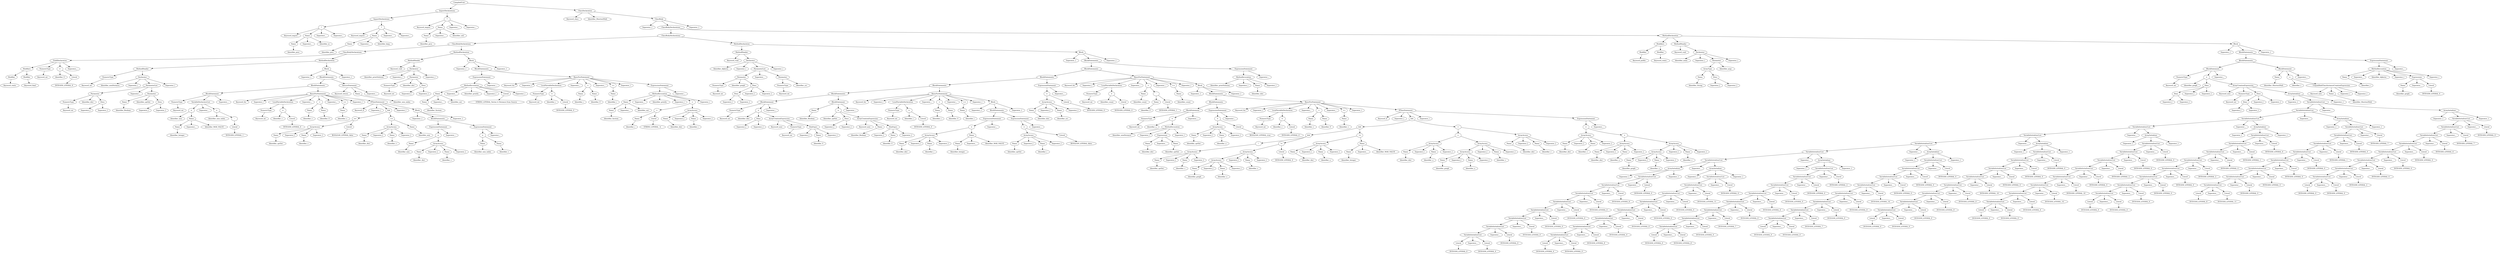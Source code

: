 digraph G{
node[ordering=out]
n1a[label="Identifier_java"]
n1[label="Name"]
n1->n1a
n2b[label="Seperator_."]
n2c[label="Identifier_io"]
n2[label="Name"]
n2->n1
n2->n2b
n2->n2c
n3a[label="Keyword_import"]
n3c[label="Seperator_."]
n3e[label="Seperator_;"]
n3[label="*"]
n3->n3a
n3->n2
n3->n3c
n3->n3e
n4a[label="Identifier_java"]
n4[label="Name"]
n4->n4a
n5b[label="Seperator_."]
n5c[label="Identifier_lang"]
n5[label="Name"]
n5->n4
n5->n5b
n5->n5c
n6a[label="Keyword_import"]
n6c[label="Seperator_."]
n6e[label="Seperator_;"]
n6[label="*"]
n6->n6a
n6->n5
n6->n6c
n6->n6e
n7[label="ImportDeclarations"]
n7->n3
n7->n6
n8a[label="Identifier_java"]
n8[label="Name"]
n8->n8a
n9b[label="Seperator_."]
n9c[label="Identifier_util"]
n9[label="Name"]
n9->n8
n9->n9b
n9->n9c
n10a[label="Keyword_import"]
n10c[label="Seperator_."]
n10e[label="Seperator_;"]
n10[label="*"]
n10->n10a
n10->n9
n10->n10c
n10->n10e
n11[label="ImportDeclarations"]
n11->n7
n11->n10
n12a[label="Keyword_static"]
n12[label="Modifier"]
n12->n12a
n13a[label="Keyword_final"]
n13[label="Modifier"]
n13->n13a
n14[label="Modifiers"]
n14->n12
n14->n13
n15a[label="Keyword_int"]
n15[label="NumericType"]
n15->n15a
n16a[label="INTEGER_LITERAL_9"]
n16[label="Literal"]
n16->n16a
n17a[label="Identifier_V"]
n17[label="="]
n17->n17a
n17->n16
n18d[label="Seperator_;"]
n18[label="FieldDeclaration"]
n18->n14
n18->n15
n18->n17
n18->n18d
n19a[label="Keyword_int"]
n19[label="NumericType"]
n19->n19a
n20a[label="Keyword_int"]
n20[label="NumericType"]
n20->n20a
n21a[label="Seperator_["]
n21b[label="Seperator_]"]
n21[label="Dims"]
n21->n21a
n21->n21b
n22b[label="Identifier_dist"]
n22[label="Parameter"]
n22->n20
n22->n22b
n22->n21
n23a[label="Identifier_Boolean"]
n23[label="Name"]
n23->n23a
n24a[label="Seperator_["]
n24b[label="Seperator_]"]
n24[label="Dims"]
n24->n24a
n24->n24b
n25b[label="Identifier_sptSet"]
n25[label="Parameter"]
n25->n23
n25->n25b
n25->n24
n26b[label="Seperator_,"]
n26[label="ParameterList"]
n26->n22
n26->n26b
n26->n25
n27a[label="Identifier_minDistance"]
n27b[label="Seperator_("]
n27d[label="Seperator_)"]
n27[label="Declarator"]
n27->n27a
n27->n27b
n27->n26
n27->n27d
n28[label="MethodHeader"]
n28->n19
n28->n27
n29a[label="Keyword_int"]
n29[label="NumericType"]
n29->n29a
n30a[label="Identifier_Integer"]
n30[label="Name"]
n30->n30a
n31b[label="Seperator_."]
n31c[label="Identifier_MAX_VALUE"]
n31[label="Name"]
n31->n30
n31->n31b
n31->n31c
n32a[label="Identifier_min"]
n32[label="="]
n32->n32a
n32->n31
n33a[label="INTEGER_LITERAL_1"]
n33[label="Literal"]
n33->n33a
n34[label="-"]
n34->n33
n35a[label="Identifier_min_index"]
n35[label="="]
n35->n35a
n35->n34
n36b[label="Seperator_,"]
n36[label="VariableDeclaratorList"]
n36->n32
n36->n36b
n36->n35
n37c[label="Seperator_;"]
n37[label="BlockStatement"]
n37->n29
n37->n36
n37->n37c
n38a[label="Keyword_int"]
n38[label="NumericType"]
n38->n38a
n39a[label="INTEGER_LITERAL_0"]
n39[label="Literal"]
n39->n39a
n40a[label="Identifier_v"]
n40[label="="]
n40->n40a
n40->n39
n41[label="LocalVariableDeclaration"]
n41->n38
n41->n40
n42a[label="Identifier_v"]
n42[label="Name"]
n42->n42a
n43a[label="Identifier_V"]
n43[label="Name"]
n43->n43a
n44[label="<"]
n44->n42
n44->n43
n45a[label="Identifier_v"]
n45[label="Name"]
n45->n45a
n46[label="++"]
n46->n45
n47a[label="Identifier_sptSet"]
n47[label="Name"]
n47->n47a
n48a[label="Identifier_v"]
n48[label="Name"]
n48->n48a
n49b[label="Seperator_["]
n49d[label="Seperator_]"]
n49[label="ArrayAccess"]
n49->n47
n49->n49b
n49->n48
n49->n49d
n50a[label="BOOLEAN_LITERAL_false"]
n50[label="Literal"]
n50->n50a
n51[label="=="]
n51->n49
n51->n50
n52a[label="Identifier_dist"]
n52[label="Name"]
n52->n52a
n53a[label="Identifier_v"]
n53[label="Name"]
n53->n53a
n54b[label="Seperator_["]
n54d[label="Seperator_]"]
n54[label="ArrayAccess"]
n54->n52
n54->n54b
n54->n53
n54->n54d
n55a[label="Identifier_min"]
n55[label="Name"]
n55->n55a
n56[label="<="]
n56->n54
n56->n55
n57[label="&&"]
n57->n51
n57->n56
n58a[label="Identifier_min"]
n58[label="Name"]
n58->n58a
n59a[label="Identifier_dist"]
n59[label="Name"]
n59->n59a
n60a[label="Identifier_v"]
n60[label="Name"]
n60->n60a
n61b[label="Seperator_["]
n61d[label="Seperator_]"]
n61[label="ArrayAccess"]
n61->n59
n61->n61b
n61->n60
n61->n61d
n62[label="="]
n62->n58
n62->n61
n63b[label="Seperator_;"]
n63[label="ExpressionStatement"]
n63->n62
n63->n63b
n64a[label="Identifier_min_index"]
n64[label="Name"]
n64->n64a
n65a[label="Identifier_v"]
n65[label="Name"]
n65->n65a
n66[label="="]
n66->n64
n66->n65
n67b[label="Seperator_;"]
n67[label="ExpressionStatement"]
n67->n66
n67->n67b
n68[label="BlockStatements"]
n68->n63
n68->n67
n69a[label="Seperator_{"]
n69c[label="Seperator_}"]
n69[label="Block"]
n69->n69a
n69->n68
n69->n69c
n70a[label="Keyword_if"]
n70b[label="Seperator_("]
n70d[label="Seperator_)"]
n70[label="IfThenStatement"]
n70->n70a
n70->n70b
n70->n57
n70->n70d
n70->n69
n71a[label="Keyword_for"]
n71b[label="Seperator_("]
n71d[label="Seperator_;"]
n71f[label="Seperator_;"]
n71h[label="Seperator_)"]
n71[label="BasicForStatement"]
n71->n71a
n71->n71b
n71->n41
n71->n71d
n71->n44
n71->n71f
n71->n46
n71->n71h
n71->n70
n72[label="BlockStatements"]
n72->n37
n72->n71
n73a[label="Identifier_min_index"]
n73[label="Name"]
n73->n73a
n74a[label="Keyword_return"]
n74c[label="Seperator_;"]
n74[label="ReturnStatement"]
n74->n74a
n74->n73
n74->n74c
n75[label="BlockStatements"]
n75->n72
n75->n74
n76a[label="Seperator_{"]
n76c[label="Seperator_}"]
n76[label="Block"]
n76->n76a
n76->n75
n76->n76c
n77[label="MethodDeclaration"]
n77->n28
n77->n76
n78[label="ClassBodyDeclarations"]
n78->n18
n78->n77
n79a[label="Keyword_int"]
n79[label="NumericType"]
n79->n79a
n80a[label="Seperator_["]
n80b[label="Seperator_]"]
n80[label="Dims"]
n80->n80a
n80->n80b
n81b[label="Identifier_dist"]
n81[label="Parameter"]
n81->n79
n81->n81b
n81->n80
n82a[label="Identifier_printSolution"]
n82b[label="Seperator_("]
n82d[label="Seperator_)"]
n82[label="Declarator"]
n82->n82a
n82->n82b
n82->n81
n82->n82d
n83a[label="Keyword_void"]
n83[label="MethodHeader"]
n83->n83a
n83->n82
n84a[label="Identifier_System"]
n84[label="Name"]
n84->n84a
n85b[label="Seperator_."]
n85c[label="Identifier_out"]
n85[label="Name"]
n85->n84
n85->n85b
n85->n85c
n86a[label="STRING_LITERAL_Vertex \t\t Distance from Source"]
n86[label="Literal"]
n86->n86a
n87b[label="Seperator_."]
n87c[label="Identifier_println"]
n87d[label="Seperator_("]
n87f[label="Seperator_)"]
n87[label="MethodInvocation"]
n87->n85
n87->n87b
n87->n87c
n87->n87d
n87->n86
n87->n87f
n88b[label="Seperator_;"]
n88[label="ExpressionStatement"]
n88->n87
n88->n88b
n89a[label="Keyword_int"]
n89[label="NumericType"]
n89->n89a
n90a[label="INTEGER_LITERAL_0"]
n90[label="Literal"]
n90->n90a
n91a[label="Identifier_i"]
n91[label="="]
n91->n91a
n91->n90
n92[label="LocalVariableDeclaration"]
n92->n89
n92->n91
n93a[label="Identifier_i"]
n93[label="Name"]
n93->n93a
n94a[label="Identifier_V"]
n94[label="Name"]
n94->n94a
n95[label="<"]
n95->n93
n95->n94
n96a[label="Identifier_i"]
n96[label="Name"]
n96->n96a
n97[label="++"]
n97->n96
n98a[label="Identifier_System"]
n98[label="Name"]
n98->n98a
n99b[label="Seperator_."]
n99c[label="Identifier_out"]
n99[label="Name"]
n99->n98
n99->n99b
n99->n99c
n100a[label="Identifier_i"]
n100[label="Name"]
n100->n100a
n101a[label="STRING_LITERAL_ \t\t "]
n101[label="Literal"]
n101->n101a
n102[label="+"]
n102->n100
n102->n101
n103a[label="Identifier_dist"]
n103[label="Name"]
n103->n103a
n104a[label="Identifier_i"]
n104[label="Name"]
n104->n104a
n105b[label="Seperator_["]
n105d[label="Seperator_]"]
n105[label="ArrayAccess"]
n105->n103
n105->n105b
n105->n104
n105->n105d
n106[label="+"]
n106->n102
n106->n105
n107b[label="Seperator_."]
n107c[label="Identifier_println"]
n107d[label="Seperator_("]
n107f[label="Seperator_)"]
n107[label="MethodInvocation"]
n107->n99
n107->n107b
n107->n107c
n107->n107d
n107->n106
n107->n107f
n108b[label="Seperator_;"]
n108[label="ExpressionStatement"]
n108->n107
n108->n108b
n109a[label="Keyword_for"]
n109b[label="Seperator_("]
n109d[label="Seperator_;"]
n109f[label="Seperator_;"]
n109h[label="Seperator_)"]
n109[label="BasicForStatement"]
n109->n109a
n109->n109b
n109->n92
n109->n109d
n109->n95
n109->n109f
n109->n97
n109->n109h
n109->n108
n110[label="BlockStatements"]
n110->n88
n110->n109
n111a[label="Seperator_{"]
n111c[label="Seperator_}"]
n111[label="Block"]
n111->n111a
n111->n110
n111->n111c
n112[label="MethodDeclaration"]
n112->n83
n112->n111
n113[label="ClassBodyDeclarations"]
n113->n78
n113->n112
n114a[label="Keyword_int"]
n114[label="NumericType"]
n114->n114a
n115a[label="Seperator_["]
n115b[label="Seperator_]"]
n115[label="Dims"]
n115->n115a
n115->n115b
n116b[label="Seperator_["]
n116c[label="Seperator_]"]
n116[label="Dims"]
n116->n115
n116->n116b
n116->n116c
n117b[label="Identifier_graph"]
n117[label="Parameter"]
n117->n114
n117->n117b
n117->n116
n118a[label="Keyword_int"]
n118[label="NumericType"]
n118->n118a
n119b[label="Identifier_src"]
n119[label="Parameter"]
n119->n118
n119->n119b
n120b[label="Seperator_,"]
n120[label="ParameterList"]
n120->n117
n120->n120b
n120->n119
n121a[label="Identifier_dijkstra"]
n121b[label="Seperator_("]
n121d[label="Seperator_)"]
n121[label="Declarator"]
n121->n121a
n121->n121b
n121->n120
n121->n121d
n122a[label="Keyword_void"]
n122[label="MethodHeader"]
n122->n122a
n122->n121
n123a[label="Keyword_int"]
n123[label="NumericType"]
n123->n123a
n124a[label="Seperator_["]
n124b[label="Seperator_]"]
n124[label="Dims"]
n124->n124a
n124->n124b
n125a[label="Keyword_int"]
n125[label="NumericType"]
n125->n125a
n126a[label="Identifier_V"]
n126[label="Name"]
n126->n126a
n127a[label="Seperator_["]
n127c[label="Seperator_]"]
n127[label="DimExprs"]
n127->n127a
n127->n126
n127->n127c
n128a[label="Keyword_new"]
n128[label="ArrayCreationExpression"]
n128->n128a
n128->n125
n128->n127
n129a[label="Identifier_dist"]
n129[label="="]
n129->n129a
n129->n124
n129->n128
n130c[label="Seperator_;"]
n130[label="BlockStatement"]
n130->n123
n130->n129
n130->n130c
n131a[label="Identifier_Boolean"]
n131[label="Name"]
n131->n131a
n132a[label="Seperator_["]
n132b[label="Seperator_]"]
n132[label="Dims"]
n132->n132a
n132->n132b
n133a[label="Identifier_Boolean"]
n133[label="Name"]
n133->n133a
n134a[label="Identifier_V"]
n134[label="Name"]
n134->n134a
n135a[label="Seperator_["]
n135c[label="Seperator_]"]
n135[label="DimExprs"]
n135->n135a
n135->n134
n135->n135c
n136a[label="Keyword_new"]
n136[label="ArrayCreationExpression"]
n136->n136a
n136->n133
n136->n135
n137a[label="Identifier_sptSet"]
n137[label="="]
n137->n137a
n137->n132
n137->n136
n138c[label="Seperator_;"]
n138[label="BlockStatement"]
n138->n131
n138->n137
n138->n138c
n139[label="BlockStatements"]
n139->n130
n139->n138
n140a[label="Keyword_int"]
n140[label="NumericType"]
n140->n140a
n141a[label="INTEGER_LITERAL_0"]
n141[label="Literal"]
n141->n141a
n142a[label="Identifier_i"]
n142[label="="]
n142->n142a
n142->n141
n143[label="LocalVariableDeclaration"]
n143->n140
n143->n142
n144a[label="Identifier_i"]
n144[label="Name"]
n144->n144a
n145a[label="Identifier_V"]
n145[label="Name"]
n145->n145a
n146[label="<"]
n146->n144
n146->n145
n147a[label="Identifier_i"]
n147[label="Name"]
n147->n147a
n148[label="++"]
n148->n147
n149a[label="Identifier_dist"]
n149[label="Name"]
n149->n149a
n150a[label="Identifier_i"]
n150[label="Name"]
n150->n150a
n151b[label="Seperator_["]
n151d[label="Seperator_]"]
n151[label="ArrayAccess"]
n151->n149
n151->n151b
n151->n150
n151->n151d
n152a[label="Identifier_Integer"]
n152[label="Name"]
n152->n152a
n153b[label="Seperator_."]
n153c[label="Identifier_MAX_VALUE"]
n153[label="Name"]
n153->n152
n153->n153b
n153->n153c
n154[label="="]
n154->n151
n154->n153
n155b[label="Seperator_;"]
n155[label="ExpressionStatement"]
n155->n154
n155->n155b
n156a[label="Identifier_sptSet"]
n156[label="Name"]
n156->n156a
n157a[label="Identifier_i"]
n157[label="Name"]
n157->n157a
n158b[label="Seperator_["]
n158d[label="Seperator_]"]
n158[label="ArrayAccess"]
n158->n156
n158->n158b
n158->n157
n158->n158d
n159a[label="BOOLEAN_LITERAL_false"]
n159[label="Literal"]
n159->n159a
n160[label="="]
n160->n158
n160->n159
n161b[label="Seperator_;"]
n161[label="ExpressionStatement"]
n161->n160
n161->n161b
n162[label="BlockStatements"]
n162->n155
n162->n161
n163a[label="Seperator_{"]
n163c[label="Seperator_}"]
n163[label="Block"]
n163->n163a
n163->n162
n163->n163c
n164a[label="Keyword_for"]
n164b[label="Seperator_("]
n164d[label="Seperator_;"]
n164f[label="Seperator_;"]
n164h[label="Seperator_)"]
n164[label="BasicForStatement"]
n164->n164a
n164->n164b
n164->n143
n164->n164d
n164->n146
n164->n164f
n164->n148
n164->n164h
n164->n163
n165[label="BlockStatements"]
n165->n139
n165->n164
n166a[label="Identifier_dist"]
n166[label="Name"]
n166->n166a
n167a[label="Identifier_src"]
n167[label="Name"]
n167->n167a
n168b[label="Seperator_["]
n168d[label="Seperator_]"]
n168[label="ArrayAccess"]
n168->n166
n168->n168b
n168->n167
n168->n168d
n169a[label="INTEGER_LITERAL_0"]
n169[label="Literal"]
n169->n169a
n170[label="="]
n170->n168
n170->n169
n171b[label="Seperator_;"]
n171[label="ExpressionStatement"]
n171->n170
n171->n171b
n172[label="BlockStatements"]
n172->n165
n172->n171
n173a[label="Keyword_int"]
n173[label="NumericType"]
n173->n173a
n174a[label="INTEGER_LITERAL_0"]
n174[label="Literal"]
n174->n174a
n175a[label="Identifier_count"]
n175[label="="]
n175->n175a
n175->n174
n176[label="LocalVariableDeclaration"]
n176->n173
n176->n175
n177a[label="Identifier_count"]
n177[label="Name"]
n177->n177a
n178a[label="Identifier_V"]
n178[label="Name"]
n178->n178a
n179a[label="INTEGER_LITERAL_1"]
n179[label="Literal"]
n179->n179a
n180[label="-"]
n180->n178
n180->n179
n181[label="<"]
n181->n177
n181->n180
n182a[label="Identifier_count"]
n182[label="Name"]
n182->n182a
n183[label="++"]
n183->n182
n184a[label="Keyword_int"]
n184[label="NumericType"]
n184->n184a
n185a[label="Identifier_dist"]
n185[label="Name"]
n185->n185a
n186a[label="Identifier_sptSet"]
n186[label="Name"]
n186->n186a
n187b[label="Seperator_,"]
n187[label="Expressions"]
n187->n185
n187->n187b
n187->n186
n188a[label="Identifier_minDistance"]
n188b[label="Seperator_("]
n188d[label="Seperator_)"]
n188[label="MethodInvocation"]
n188->n188a
n188->n188b
n188->n187
n188->n188d
n189a[label="Identifier_u"]
n189[label="="]
n189->n189a
n189->n188
n190c[label="Seperator_;"]
n190[label="BlockStatement"]
n190->n184
n190->n189
n190->n190c
n191a[label="Identifier_sptSet"]
n191[label="Name"]
n191->n191a
n192a[label="Identifier_u"]
n192[label="Name"]
n192->n192a
n193b[label="Seperator_["]
n193d[label="Seperator_]"]
n193[label="ArrayAccess"]
n193->n191
n193->n193b
n193->n192
n193->n193d
n194a[label="BOOLEAN_LITERAL_true"]
n194[label="Literal"]
n194->n194a
n195[label="="]
n195->n193
n195->n194
n196b[label="Seperator_;"]
n196[label="ExpressionStatement"]
n196->n195
n196->n196b
n197[label="BlockStatements"]
n197->n190
n197->n196
n198a[label="Keyword_int"]
n198[label="NumericType"]
n198->n198a
n199a[label="INTEGER_LITERAL_0"]
n199[label="Literal"]
n199->n199a
n200a[label="Identifier_v"]
n200[label="="]
n200->n200a
n200->n199
n201[label="LocalVariableDeclaration"]
n201->n198
n201->n200
n202a[label="Identifier_v"]
n202[label="Name"]
n202->n202a
n203a[label="Identifier_V"]
n203[label="Name"]
n203->n203a
n204[label="<"]
n204->n202
n204->n203
n205a[label="Identifier_v"]
n205[label="Name"]
n205->n205a
n206[label="++"]
n206->n205
n207a[label="Identifier_sptSet"]
n207[label="Name"]
n207->n207a
n208a[label="Identifier_v"]
n208[label="Name"]
n208->n208a
n209b[label="Seperator_["]
n209d[label="Seperator_]"]
n209[label="ArrayAccess"]
n209->n207
n209->n209b
n209->n208
n209->n209d
n210[label="!"]
n210->n209
n211a[label="Identifier_graph"]
n211[label="Name"]
n211->n211a
n212a[label="Identifier_u"]
n212[label="Name"]
n212->n212a
n213b[label="Seperator_["]
n213d[label="Seperator_]"]
n213[label="ArrayAccess"]
n213->n211
n213->n213b
n213->n212
n213->n213d
n214a[label="Identifier_v"]
n214[label="Name"]
n214->n214a
n215b[label="Seperator_["]
n215d[label="Seperator_]"]
n215[label="ArrayAccess"]
n215->n213
n215->n215b
n215->n214
n215->n215d
n216a[label="INTEGER_LITERAL_0"]
n216[label="Literal"]
n216->n216a
n217[label="!="]
n217->n215
n217->n216
n218[label="&&"]
n218->n210
n218->n217
n219a[label="Identifier_dist"]
n219[label="Name"]
n219->n219a
n220a[label="Identifier_u"]
n220[label="Name"]
n220->n220a
n221b[label="Seperator_["]
n221d[label="Seperator_]"]
n221[label="ArrayAccess"]
n221->n219
n221->n221b
n221->n220
n221->n221d
n222a[label="Identifier_Integer"]
n222[label="Name"]
n222->n222a
n223b[label="Seperator_."]
n223c[label="Identifier_MAX_VALUE"]
n223[label="Name"]
n223->n222
n223->n223b
n223->n223c
n224[label="!="]
n224->n221
n224->n223
n225[label="&&"]
n225->n218
n225->n224
n226a[label="Identifier_dist"]
n226[label="Name"]
n226->n226a
n227a[label="Identifier_u"]
n227[label="Name"]
n227->n227a
n228b[label="Seperator_["]
n228d[label="Seperator_]"]
n228[label="ArrayAccess"]
n228->n226
n228->n228b
n228->n227
n228->n228d
n229a[label="Identifier_graph"]
n229[label="Name"]
n229->n229a
n230a[label="Identifier_u"]
n230[label="Name"]
n230->n230a
n231b[label="Seperator_["]
n231d[label="Seperator_]"]
n231[label="ArrayAccess"]
n231->n229
n231->n231b
n231->n230
n231->n231d
n232a[label="Identifier_v"]
n232[label="Name"]
n232->n232a
n233b[label="Seperator_["]
n233d[label="Seperator_]"]
n233[label="ArrayAccess"]
n233->n231
n233->n233b
n233->n232
n233->n233d
n234[label="+"]
n234->n228
n234->n233
n235a[label="Identifier_dist"]
n235[label="Name"]
n235->n235a
n236a[label="Identifier_v"]
n236[label="Name"]
n236->n236a
n237b[label="Seperator_["]
n237d[label="Seperator_]"]
n237[label="ArrayAccess"]
n237->n235
n237->n237b
n237->n236
n237->n237d
n238[label="<"]
n238->n234
n238->n237
n239[label="&&"]
n239->n225
n239->n238
n240a[label="Identifier_dist"]
n240[label="Name"]
n240->n240a
n241a[label="Identifier_v"]
n241[label="Name"]
n241->n241a
n242b[label="Seperator_["]
n242d[label="Seperator_]"]
n242[label="ArrayAccess"]
n242->n240
n242->n242b
n242->n241
n242->n242d
n243a[label="Identifier_dist"]
n243[label="Name"]
n243->n243a
n244a[label="Identifier_u"]
n244[label="Name"]
n244->n244a
n245b[label="Seperator_["]
n245d[label="Seperator_]"]
n245[label="ArrayAccess"]
n245->n243
n245->n245b
n245->n244
n245->n245d
n246a[label="Identifier_graph"]
n246[label="Name"]
n246->n246a
n247a[label="Identifier_u"]
n247[label="Name"]
n247->n247a
n248b[label="Seperator_["]
n248d[label="Seperator_]"]
n248[label="ArrayAccess"]
n248->n246
n248->n248b
n248->n247
n248->n248d
n249a[label="Identifier_v"]
n249[label="Name"]
n249->n249a
n250b[label="Seperator_["]
n250d[label="Seperator_]"]
n250[label="ArrayAccess"]
n250->n248
n250->n250b
n250->n249
n250->n250d
n251[label="+"]
n251->n245
n251->n250
n252[label="="]
n252->n242
n252->n251
n253b[label="Seperator_;"]
n253[label="ExpressionStatement"]
n253->n252
n253->n253b
n254a[label="Keyword_if"]
n254b[label="Seperator_("]
n254d[label="Seperator_)"]
n254[label="IfThenStatement"]
n254->n254a
n254->n254b
n254->n239
n254->n254d
n254->n253
n255a[label="Keyword_for"]
n255b[label="Seperator_("]
n255d[label="Seperator_;"]
n255f[label="Seperator_;"]
n255h[label="Seperator_)"]
n255[label="BasicForStatement"]
n255->n255a
n255->n255b
n255->n201
n255->n255d
n255->n204
n255->n255f
n255->n206
n255->n255h
n255->n254
n256[label="BlockStatements"]
n256->n197
n256->n255
n257a[label="Seperator_{"]
n257c[label="Seperator_}"]
n257[label="Block"]
n257->n257a
n257->n256
n257->n257c
n258a[label="Keyword_for"]
n258b[label="Seperator_("]
n258d[label="Seperator_;"]
n258f[label="Seperator_;"]
n258h[label="Seperator_)"]
n258[label="BasicForStatement"]
n258->n258a
n258->n258b
n258->n176
n258->n258d
n258->n181
n258->n258f
n258->n183
n258->n258h
n258->n257
n259[label="BlockStatements"]
n259->n172
n259->n258
n260a[label="Identifier_dist"]
n260[label="Name"]
n260->n260a
n261a[label="Identifier_printSolution"]
n261b[label="Seperator_("]
n261d[label="Seperator_)"]
n261[label="MethodInvocation"]
n261->n261a
n261->n261b
n261->n260
n261->n261d
n262b[label="Seperator_;"]
n262[label="ExpressionStatement"]
n262->n261
n262->n262b
n263[label="BlockStatements"]
n263->n259
n263->n262
n264a[label="Seperator_{"]
n264c[label="Seperator_}"]
n264[label="Block"]
n264->n264a
n264->n263
n264->n264c
n265[label="MethodDeclaration"]
n265->n122
n265->n264
n266[label="ClassBodyDeclarations"]
n266->n113
n266->n265
n267a[label="Keyword_public"]
n267[label="Modifier"]
n267->n267a
n268a[label="Keyword_static"]
n268[label="Modifier"]
n268->n268a
n269[label="Modifiers"]
n269->n267
n269->n268
n270a[label="Identifier_String"]
n270[label="Name"]
n270->n270a
n271a[label="Seperator_["]
n271b[label="Seperator_]"]
n271[label="Dims"]
n271->n271a
n271->n271b
n272[label="ArrayType"]
n272->n270
n272->n271
n273b[label="Identifier_args"]
n273[label="Parameter"]
n273->n272
n273->n273b
n274a[label="Identifier_main"]
n274b[label="Seperator_("]
n274d[label="Seperator_)"]
n274[label="Declarator"]
n274->n274a
n274->n274b
n274->n273
n274->n274d
n275a[label="Keyword_void"]
n275[label="MethodHeader"]
n275->n275a
n275->n274
n276a[label="Keyword_int"]
n276[label="NumericType"]
n276->n276a
n277a[label="Seperator_["]
n277b[label="Seperator_]"]
n277[label="Dims"]
n277->n277a
n277->n277b
n278b[label="Seperator_["]
n278c[label="Seperator_]"]
n278[label="Dims"]
n278->n277
n278->n278b
n278->n278c
n279a[label="Keyword_int"]
n279[label="NumericType"]
n279->n279a
n280a[label="Seperator_["]
n280b[label="Seperator_]"]
n280[label="Dims"]
n280->n280a
n280->n280b
n281b[label="Seperator_["]
n281c[label="Seperator_]"]
n281[label="Dims"]
n281->n280
n281->n281b
n281->n281c
n282a[label="INTEGER_LITERAL_0"]
n282[label="Literal"]
n282->n282a
n283a[label="INTEGER_LITERAL_4"]
n283[label="Literal"]
n283->n283a
n284b[label="Seperator_,"]
n284[label="VariableInitializerList"]
n284->n282
n284->n284b
n284->n283
n285a[label="INTEGER_LITERAL_0"]
n285[label="Literal"]
n285->n285a
n286b[label="Seperator_,"]
n286[label="VariableInitializerList"]
n286->n284
n286->n286b
n286->n285
n287a[label="INTEGER_LITERAL_0"]
n287[label="Literal"]
n287->n287a
n288b[label="Seperator_,"]
n288[label="VariableInitializerList"]
n288->n286
n288->n288b
n288->n287
n289a[label="INTEGER_LITERAL_0"]
n289[label="Literal"]
n289->n289a
n290b[label="Seperator_,"]
n290[label="VariableInitializerList"]
n290->n288
n290->n290b
n290->n289
n291a[label="INTEGER_LITERAL_0"]
n291[label="Literal"]
n291->n291a
n292b[label="Seperator_,"]
n292[label="VariableInitializerList"]
n292->n290
n292->n292b
n292->n291
n293a[label="INTEGER_LITERAL_0"]
n293[label="Literal"]
n293->n293a
n294b[label="Seperator_,"]
n294[label="VariableInitializerList"]
n294->n292
n294->n294b
n294->n293
n295a[label="INTEGER_LITERAL_8"]
n295[label="Literal"]
n295->n295a
n296b[label="Seperator_,"]
n296[label="VariableInitializerList"]
n296->n294
n296->n296b
n296->n295
n297a[label="INTEGER_LITERAL_0"]
n297[label="Literal"]
n297->n297a
n298b[label="Seperator_,"]
n298[label="VariableInitializerList"]
n298->n296
n298->n298b
n298->n297
n299a[label="Seperator_{"]
n299c[label="Seperator_}"]
n299[label="ArrayInitializer"]
n299->n299a
n299->n298
n299->n299c
n300a[label="INTEGER_LITERAL_4"]
n300[label="Literal"]
n300->n300a
n301a[label="INTEGER_LITERAL_0"]
n301[label="Literal"]
n301->n301a
n302b[label="Seperator_,"]
n302[label="VariableInitializerList"]
n302->n300
n302->n302b
n302->n301
n303a[label="INTEGER_LITERAL_8"]
n303[label="Literal"]
n303->n303a
n304b[label="Seperator_,"]
n304[label="VariableInitializerList"]
n304->n302
n304->n304b
n304->n303
n305a[label="INTEGER_LITERAL_0"]
n305[label="Literal"]
n305->n305a
n306b[label="Seperator_,"]
n306[label="VariableInitializerList"]
n306->n304
n306->n306b
n306->n305
n307a[label="INTEGER_LITERAL_0"]
n307[label="Literal"]
n307->n307a
n308b[label="Seperator_,"]
n308[label="VariableInitializerList"]
n308->n306
n308->n308b
n308->n307
n309a[label="INTEGER_LITERAL_0"]
n309[label="Literal"]
n309->n309a
n310b[label="Seperator_,"]
n310[label="VariableInitializerList"]
n310->n308
n310->n310b
n310->n309
n311a[label="INTEGER_LITERAL_0"]
n311[label="Literal"]
n311->n311a
n312b[label="Seperator_,"]
n312[label="VariableInitializerList"]
n312->n310
n312->n312b
n312->n311
n313a[label="INTEGER_LITERAL_11"]
n313[label="Literal"]
n313->n313a
n314b[label="Seperator_,"]
n314[label="VariableInitializerList"]
n314->n312
n314->n314b
n314->n313
n315a[label="INTEGER_LITERAL_0"]
n315[label="Literal"]
n315->n315a
n316b[label="Seperator_,"]
n316[label="VariableInitializerList"]
n316->n314
n316->n316b
n316->n315
n317a[label="Seperator_{"]
n317c[label="Seperator_}"]
n317[label="ArrayInitializer"]
n317->n317a
n317->n316
n317->n317c
n318b[label="Seperator_,"]
n318[label="VariableInitializerList"]
n318->n299
n318->n318b
n318->n317
n319a[label="INTEGER_LITERAL_0"]
n319[label="Literal"]
n319->n319a
n320a[label="INTEGER_LITERAL_8"]
n320[label="Literal"]
n320->n320a
n321b[label="Seperator_,"]
n321[label="VariableInitializerList"]
n321->n319
n321->n321b
n321->n320
n322a[label="INTEGER_LITERAL_0"]
n322[label="Literal"]
n322->n322a
n323b[label="Seperator_,"]
n323[label="VariableInitializerList"]
n323->n321
n323->n323b
n323->n322
n324a[label="INTEGER_LITERAL_7"]
n324[label="Literal"]
n324->n324a
n325b[label="Seperator_,"]
n325[label="VariableInitializerList"]
n325->n323
n325->n325b
n325->n324
n326a[label="INTEGER_LITERAL_0"]
n326[label="Literal"]
n326->n326a
n327b[label="Seperator_,"]
n327[label="VariableInitializerList"]
n327->n325
n327->n327b
n327->n326
n328a[label="INTEGER_LITERAL_4"]
n328[label="Literal"]
n328->n328a
n329b[label="Seperator_,"]
n329[label="VariableInitializerList"]
n329->n327
n329->n329b
n329->n328
n330a[label="INTEGER_LITERAL_0"]
n330[label="Literal"]
n330->n330a
n331b[label="Seperator_,"]
n331[label="VariableInitializerList"]
n331->n329
n331->n331b
n331->n330
n332a[label="INTEGER_LITERAL_0"]
n332[label="Literal"]
n332->n332a
n333b[label="Seperator_,"]
n333[label="VariableInitializerList"]
n333->n331
n333->n333b
n333->n332
n334a[label="INTEGER_LITERAL_2"]
n334[label="Literal"]
n334->n334a
n335b[label="Seperator_,"]
n335[label="VariableInitializerList"]
n335->n333
n335->n335b
n335->n334
n336a[label="Seperator_{"]
n336c[label="Seperator_}"]
n336[label="ArrayInitializer"]
n336->n336a
n336->n335
n336->n336c
n337b[label="Seperator_,"]
n337[label="VariableInitializerList"]
n337->n318
n337->n337b
n337->n336
n338a[label="INTEGER_LITERAL_0"]
n338[label="Literal"]
n338->n338a
n339a[label="INTEGER_LITERAL_0"]
n339[label="Literal"]
n339->n339a
n340b[label="Seperator_,"]
n340[label="VariableInitializerList"]
n340->n338
n340->n340b
n340->n339
n341a[label="INTEGER_LITERAL_7"]
n341[label="Literal"]
n341->n341a
n342b[label="Seperator_,"]
n342[label="VariableInitializerList"]
n342->n340
n342->n342b
n342->n341
n343a[label="INTEGER_LITERAL_0"]
n343[label="Literal"]
n343->n343a
n344b[label="Seperator_,"]
n344[label="VariableInitializerList"]
n344->n342
n344->n344b
n344->n343
n345a[label="INTEGER_LITERAL_9"]
n345[label="Literal"]
n345->n345a
n346b[label="Seperator_,"]
n346[label="VariableInitializerList"]
n346->n344
n346->n346b
n346->n345
n347a[label="INTEGER_LITERAL_14"]
n347[label="Literal"]
n347->n347a
n348b[label="Seperator_,"]
n348[label="VariableInitializerList"]
n348->n346
n348->n348b
n348->n347
n349a[label="INTEGER_LITERAL_0"]
n349[label="Literal"]
n349->n349a
n350b[label="Seperator_,"]
n350[label="VariableInitializerList"]
n350->n348
n350->n350b
n350->n349
n351a[label="INTEGER_LITERAL_0"]
n351[label="Literal"]
n351->n351a
n352b[label="Seperator_,"]
n352[label="VariableInitializerList"]
n352->n350
n352->n352b
n352->n351
n353a[label="INTEGER_LITERAL_0"]
n353[label="Literal"]
n353->n353a
n354b[label="Seperator_,"]
n354[label="VariableInitializerList"]
n354->n352
n354->n354b
n354->n353
n355a[label="Seperator_{"]
n355c[label="Seperator_}"]
n355[label="ArrayInitializer"]
n355->n355a
n355->n354
n355->n355c
n356b[label="Seperator_,"]
n356[label="VariableInitializerList"]
n356->n337
n356->n356b
n356->n355
n357a[label="INTEGER_LITERAL_0"]
n357[label="Literal"]
n357->n357a
n358a[label="INTEGER_LITERAL_0"]
n358[label="Literal"]
n358->n358a
n359b[label="Seperator_,"]
n359[label="VariableInitializerList"]
n359->n357
n359->n359b
n359->n358
n360a[label="INTEGER_LITERAL_0"]
n360[label="Literal"]
n360->n360a
n361b[label="Seperator_,"]
n361[label="VariableInitializerList"]
n361->n359
n361->n361b
n361->n360
n362a[label="INTEGER_LITERAL_9"]
n362[label="Literal"]
n362->n362a
n363b[label="Seperator_,"]
n363[label="VariableInitializerList"]
n363->n361
n363->n363b
n363->n362
n364a[label="INTEGER_LITERAL_0"]
n364[label="Literal"]
n364->n364a
n365b[label="Seperator_,"]
n365[label="VariableInitializerList"]
n365->n363
n365->n365b
n365->n364
n366a[label="INTEGER_LITERAL_10"]
n366[label="Literal"]
n366->n366a
n367b[label="Seperator_,"]
n367[label="VariableInitializerList"]
n367->n365
n367->n367b
n367->n366
n368a[label="INTEGER_LITERAL_0"]
n368[label="Literal"]
n368->n368a
n369b[label="Seperator_,"]
n369[label="VariableInitializerList"]
n369->n367
n369->n369b
n369->n368
n370a[label="INTEGER_LITERAL_0"]
n370[label="Literal"]
n370->n370a
n371b[label="Seperator_,"]
n371[label="VariableInitializerList"]
n371->n369
n371->n371b
n371->n370
n372a[label="INTEGER_LITERAL_0"]
n372[label="Literal"]
n372->n372a
n373b[label="Seperator_,"]
n373[label="VariableInitializerList"]
n373->n371
n373->n373b
n373->n372
n374a[label="Seperator_{"]
n374c[label="Seperator_}"]
n374[label="ArrayInitializer"]
n374->n374a
n374->n373
n374->n374c
n375b[label="Seperator_,"]
n375[label="VariableInitializerList"]
n375->n356
n375->n375b
n375->n374
n376a[label="INTEGER_LITERAL_0"]
n376[label="Literal"]
n376->n376a
n377a[label="INTEGER_LITERAL_0"]
n377[label="Literal"]
n377->n377a
n378b[label="Seperator_,"]
n378[label="VariableInitializerList"]
n378->n376
n378->n378b
n378->n377
n379a[label="INTEGER_LITERAL_4"]
n379[label="Literal"]
n379->n379a
n380b[label="Seperator_,"]
n380[label="VariableInitializerList"]
n380->n378
n380->n380b
n380->n379
n381a[label="INTEGER_LITERAL_14"]
n381[label="Literal"]
n381->n381a
n382b[label="Seperator_,"]
n382[label="VariableInitializerList"]
n382->n380
n382->n382b
n382->n381
n383a[label="INTEGER_LITERAL_10"]
n383[label="Literal"]
n383->n383a
n384b[label="Seperator_,"]
n384[label="VariableInitializerList"]
n384->n382
n384->n384b
n384->n383
n385a[label="INTEGER_LITERAL_0"]
n385[label="Literal"]
n385->n385a
n386b[label="Seperator_,"]
n386[label="VariableInitializerList"]
n386->n384
n386->n386b
n386->n385
n387a[label="INTEGER_LITERAL_2"]
n387[label="Literal"]
n387->n387a
n388b[label="Seperator_,"]
n388[label="VariableInitializerList"]
n388->n386
n388->n388b
n388->n387
n389a[label="INTEGER_LITERAL_0"]
n389[label="Literal"]
n389->n389a
n390b[label="Seperator_,"]
n390[label="VariableInitializerList"]
n390->n388
n390->n390b
n390->n389
n391a[label="INTEGER_LITERAL_0"]
n391[label="Literal"]
n391->n391a
n392b[label="Seperator_,"]
n392[label="VariableInitializerList"]
n392->n390
n392->n392b
n392->n391
n393a[label="Seperator_{"]
n393c[label="Seperator_}"]
n393[label="ArrayInitializer"]
n393->n393a
n393->n392
n393->n393c
n394b[label="Seperator_,"]
n394[label="VariableInitializerList"]
n394->n375
n394->n394b
n394->n393
n395a[label="INTEGER_LITERAL_0"]
n395[label="Literal"]
n395->n395a
n396a[label="INTEGER_LITERAL_0"]
n396[label="Literal"]
n396->n396a
n397b[label="Seperator_,"]
n397[label="VariableInitializerList"]
n397->n395
n397->n397b
n397->n396
n398a[label="INTEGER_LITERAL_0"]
n398[label="Literal"]
n398->n398a
n399b[label="Seperator_,"]
n399[label="VariableInitializerList"]
n399->n397
n399->n399b
n399->n398
n400a[label="INTEGER_LITERAL_0"]
n400[label="Literal"]
n400->n400a
n401b[label="Seperator_,"]
n401[label="VariableInitializerList"]
n401->n399
n401->n401b
n401->n400
n402a[label="INTEGER_LITERAL_0"]
n402[label="Literal"]
n402->n402a
n403b[label="Seperator_,"]
n403[label="VariableInitializerList"]
n403->n401
n403->n403b
n403->n402
n404a[label="INTEGER_LITERAL_2"]
n404[label="Literal"]
n404->n404a
n405b[label="Seperator_,"]
n405[label="VariableInitializerList"]
n405->n403
n405->n405b
n405->n404
n406a[label="INTEGER_LITERAL_0"]
n406[label="Literal"]
n406->n406a
n407b[label="Seperator_,"]
n407[label="VariableInitializerList"]
n407->n405
n407->n407b
n407->n406
n408a[label="INTEGER_LITERAL_1"]
n408[label="Literal"]
n408->n408a
n409b[label="Seperator_,"]
n409[label="VariableInitializerList"]
n409->n407
n409->n409b
n409->n408
n410a[label="INTEGER_LITERAL_6"]
n410[label="Literal"]
n410->n410a
n411b[label="Seperator_,"]
n411[label="VariableInitializerList"]
n411->n409
n411->n411b
n411->n410
n412a[label="Seperator_{"]
n412c[label="Seperator_}"]
n412[label="ArrayInitializer"]
n412->n412a
n412->n411
n412->n412c
n413b[label="Seperator_,"]
n413[label="VariableInitializerList"]
n413->n394
n413->n413b
n413->n412
n414a[label="INTEGER_LITERAL_8"]
n414[label="Literal"]
n414->n414a
n415a[label="INTEGER_LITERAL_11"]
n415[label="Literal"]
n415->n415a
n416b[label="Seperator_,"]
n416[label="VariableInitializerList"]
n416->n414
n416->n416b
n416->n415
n417a[label="INTEGER_LITERAL_0"]
n417[label="Literal"]
n417->n417a
n418b[label="Seperator_,"]
n418[label="VariableInitializerList"]
n418->n416
n418->n418b
n418->n417
n419a[label="INTEGER_LITERAL_0"]
n419[label="Literal"]
n419->n419a
n420b[label="Seperator_,"]
n420[label="VariableInitializerList"]
n420->n418
n420->n420b
n420->n419
n421a[label="INTEGER_LITERAL_0"]
n421[label="Literal"]
n421->n421a
n422b[label="Seperator_,"]
n422[label="VariableInitializerList"]
n422->n420
n422->n422b
n422->n421
n423a[label="INTEGER_LITERAL_0"]
n423[label="Literal"]
n423->n423a
n424b[label="Seperator_,"]
n424[label="VariableInitializerList"]
n424->n422
n424->n424b
n424->n423
n425a[label="INTEGER_LITERAL_1"]
n425[label="Literal"]
n425->n425a
n426b[label="Seperator_,"]
n426[label="VariableInitializerList"]
n426->n424
n426->n426b
n426->n425
n427a[label="INTEGER_LITERAL_0"]
n427[label="Literal"]
n427->n427a
n428b[label="Seperator_,"]
n428[label="VariableInitializerList"]
n428->n426
n428->n428b
n428->n427
n429a[label="INTEGER_LITERAL_7"]
n429[label="Literal"]
n429->n429a
n430b[label="Seperator_,"]
n430[label="VariableInitializerList"]
n430->n428
n430->n430b
n430->n429
n431a[label="Seperator_{"]
n431c[label="Seperator_}"]
n431[label="ArrayInitializer"]
n431->n431a
n431->n430
n431->n431c
n432b[label="Seperator_,"]
n432[label="VariableInitializerList"]
n432->n413
n432->n432b
n432->n431
n433a[label="INTEGER_LITERAL_0"]
n433[label="Literal"]
n433->n433a
n434a[label="INTEGER_LITERAL_0"]
n434[label="Literal"]
n434->n434a
n435b[label="Seperator_,"]
n435[label="VariableInitializerList"]
n435->n433
n435->n435b
n435->n434
n436a[label="INTEGER_LITERAL_2"]
n436[label="Literal"]
n436->n436a
n437b[label="Seperator_,"]
n437[label="VariableInitializerList"]
n437->n435
n437->n437b
n437->n436
n438a[label="INTEGER_LITERAL_0"]
n438[label="Literal"]
n438->n438a
n439b[label="Seperator_,"]
n439[label="VariableInitializerList"]
n439->n437
n439->n439b
n439->n438
n440a[label="INTEGER_LITERAL_0"]
n440[label="Literal"]
n440->n440a
n441b[label="Seperator_,"]
n441[label="VariableInitializerList"]
n441->n439
n441->n441b
n441->n440
n442a[label="INTEGER_LITERAL_0"]
n442[label="Literal"]
n442->n442a
n443b[label="Seperator_,"]
n443[label="VariableInitializerList"]
n443->n441
n443->n443b
n443->n442
n444a[label="INTEGER_LITERAL_6"]
n444[label="Literal"]
n444->n444a
n445b[label="Seperator_,"]
n445[label="VariableInitializerList"]
n445->n443
n445->n445b
n445->n444
n446a[label="INTEGER_LITERAL_7"]
n446[label="Literal"]
n446->n446a
n447b[label="Seperator_,"]
n447[label="VariableInitializerList"]
n447->n445
n447->n447b
n447->n446
n448a[label="INTEGER_LITERAL_0"]
n448[label="Literal"]
n448->n448a
n449b[label="Seperator_,"]
n449[label="VariableInitializerList"]
n449->n447
n449->n449b
n449->n448
n450a[label="Seperator_{"]
n450c[label="Seperator_}"]
n450[label="ArrayInitializer"]
n450->n450a
n450->n449
n450->n450c
n451b[label="Seperator_,"]
n451[label="VariableInitializerList"]
n451->n432
n451->n451b
n451->n450
n452a[label="Seperator_{"]
n452c[label="Seperator_}"]
n452[label="ArrayInitializer"]
n452->n452a
n452->n451
n452->n452c
n453a[label="Keyword_new"]
n453[label="ArrayCreationExpression"]
n453->n453a
n453->n279
n453->n281
n453->n452
n454a[label="Identifier_graph"]
n454[label="="]
n454->n454a
n454->n278
n454->n453
n455c[label="Seperator_;"]
n455[label="BlockStatement"]
n455->n276
n455->n454
n455->n455c
n456a[label="Identifier_ShortestPath"]
n456[label="Name"]
n456->n456a
n457a[label="Identifier_ShortestPath"]
n457[label="Name"]
n457->n457a
n458a[label="Keyword_new"]
n458c[label="Seperator_("]
n458d[label="Seperator_)"]
n458[label="UnqualifiedClassInstanceCreationExpression"]
n458->n458a
n458->n457
n458->n458c
n458->n458d
n459a[label="Identifier_t"]
n459[label="="]
n459->n459a
n459->n458
n460c[label="Seperator_;"]
n460[label="BlockStatement"]
n460->n456
n460->n459
n460->n460c
n461[label="BlockStatements"]
n461->n455
n461->n460
n462a[label="Identifier_t"]
n462[label="Name"]
n462->n462a
n463a[label="Identifier_graph"]
n463[label="Name"]
n463->n463a
n464a[label="INTEGER_LITERAL_0"]
n464[label="Literal"]
n464->n464a
n465b[label="Seperator_,"]
n465[label="Expressions"]
n465->n463
n465->n465b
n465->n464
n466b[label="Seperator_."]
n466c[label="Identifier_dijkstra"]
n466d[label="Seperator_("]
n466f[label="Seperator_)"]
n466[label="MethodInvocation"]
n466->n462
n466->n466b
n466->n466c
n466->n466d
n466->n465
n466->n466f
n467b[label="Seperator_;"]
n467[label="ExpressionStatement"]
n467->n466
n467->n467b
n468[label="BlockStatements"]
n468->n461
n468->n467
n469a[label="Seperator_{"]
n469c[label="Seperator_}"]
n469[label="Block"]
n469->n469a
n469->n468
n469->n469c
n470[label="MethodDeclaration"]
n470->n269
n470->n275
n470->n469
n471[label="ClassBodyDeclarations"]
n471->n266
n471->n470
n472a[label="Seperator_{"]
n472c[label="Seperator_}"]
n472[label="ClassBody"]
n472->n472a
n472->n471
n472->n472c
n473a[label="Keyword_class"]
n473b[label="Identifier_ShortestPath"]
n473[label="ClassDeclaration"]
n473->n473a
n473->n473b
n473->n472
n474[label="CompiledUnit"]
n474->n11
n474->n473
}
